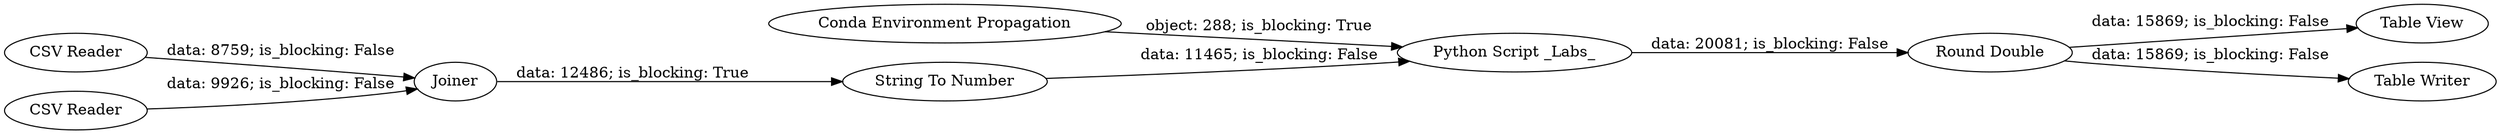 digraph {
	"-8719652562414444306_2" [label="Python Script _Labs_"]
	"-8719652562414444306_4" [label="Table View"]
	"-8719652562414444306_5" [label="Round Double"]
	"-8719652562414444306_24" [label="CSV Reader"]
	"-8719652562414444306_25" [label="Conda Environment Propagation"]
	"-8719652562414444306_23" [label="CSV Reader"]
	"-8719652562414444306_18" [label="String To Number"]
	"-8719652562414444306_26" [label="Table Writer"]
	"-8719652562414444306_17" [label=Joiner]
	"-8719652562414444306_23" -> "-8719652562414444306_17" [label="data: 9926; is_blocking: False"]
	"-8719652562414444306_5" -> "-8719652562414444306_26" [label="data: 15869; is_blocking: False"]
	"-8719652562414444306_18" -> "-8719652562414444306_2" [label="data: 11465; is_blocking: False"]
	"-8719652562414444306_2" -> "-8719652562414444306_5" [label="data: 20081; is_blocking: False"]
	"-8719652562414444306_17" -> "-8719652562414444306_18" [label="data: 12486; is_blocking: True"]
	"-8719652562414444306_25" -> "-8719652562414444306_2" [label="object: 288; is_blocking: True"]
	"-8719652562414444306_5" -> "-8719652562414444306_4" [label="data: 15869; is_blocking: False"]
	"-8719652562414444306_24" -> "-8719652562414444306_17" [label="data: 8759; is_blocking: False"]
	rankdir=LR
}
